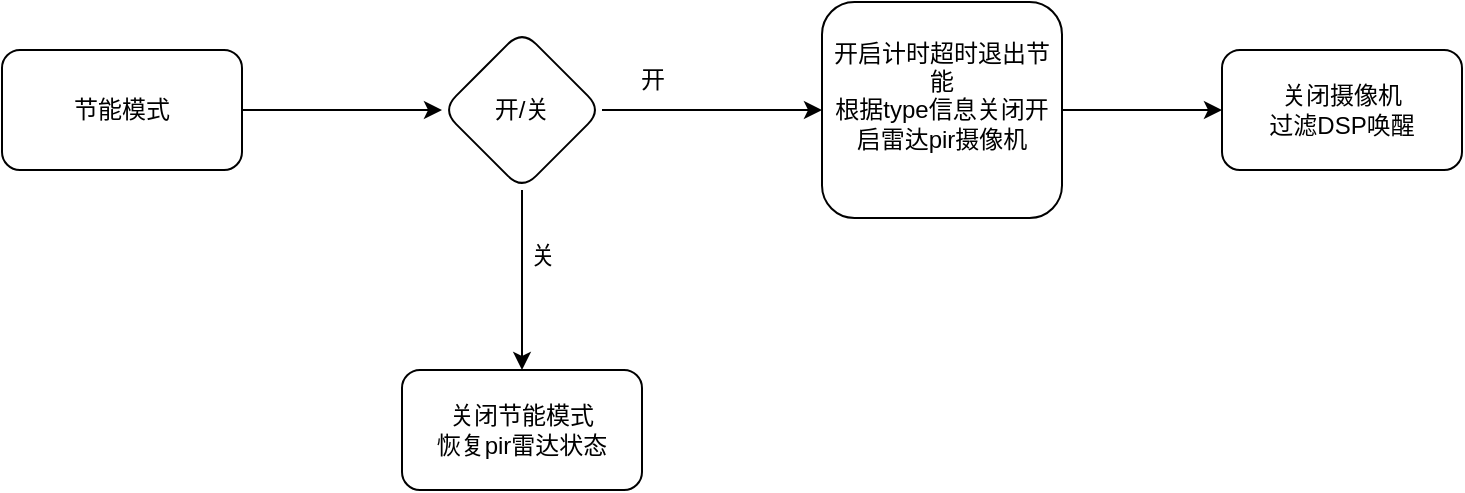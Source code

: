 <mxfile version="22.1.16" type="github">
  <diagram name="第 1 页" id="y4MLylSLRwy-ajHNfm4o">
    <mxGraphModel dx="1042" dy="535" grid="1" gridSize="10" guides="1" tooltips="1" connect="1" arrows="1" fold="1" page="1" pageScale="1" pageWidth="1100" pageHeight="850" math="0" shadow="0">
      <root>
        <mxCell id="0" />
        <mxCell id="1" parent="0" />
        <mxCell id="5llyP0SeZ6Wndcgpn9Bf-3" value="" style="edgeStyle=orthogonalEdgeStyle;rounded=0;orthogonalLoop=1;jettySize=auto;html=1;" edge="1" parent="1" source="5llyP0SeZ6Wndcgpn9Bf-1" target="5llyP0SeZ6Wndcgpn9Bf-2">
          <mxGeometry relative="1" as="geometry" />
        </mxCell>
        <mxCell id="5llyP0SeZ6Wndcgpn9Bf-1" value="节能模式" style="rounded=1;whiteSpace=wrap;html=1;" vertex="1" parent="1">
          <mxGeometry x="40" y="40" width="120" height="60" as="geometry" />
        </mxCell>
        <mxCell id="5llyP0SeZ6Wndcgpn9Bf-5" value="" style="edgeStyle=orthogonalEdgeStyle;rounded=0;orthogonalLoop=1;jettySize=auto;html=1;" edge="1" parent="1" source="5llyP0SeZ6Wndcgpn9Bf-2" target="5llyP0SeZ6Wndcgpn9Bf-4">
          <mxGeometry relative="1" as="geometry" />
        </mxCell>
        <mxCell id="5llyP0SeZ6Wndcgpn9Bf-8" value="" style="edgeStyle=orthogonalEdgeStyle;rounded=0;orthogonalLoop=1;jettySize=auto;html=1;" edge="1" parent="1" source="5llyP0SeZ6Wndcgpn9Bf-2" target="5llyP0SeZ6Wndcgpn9Bf-7">
          <mxGeometry relative="1" as="geometry" />
        </mxCell>
        <mxCell id="5llyP0SeZ6Wndcgpn9Bf-2" value="开/关" style="rhombus;whiteSpace=wrap;html=1;rounded=1;" vertex="1" parent="1">
          <mxGeometry x="260" y="30" width="80" height="80" as="geometry" />
        </mxCell>
        <mxCell id="5llyP0SeZ6Wndcgpn9Bf-11" value="" style="edgeStyle=orthogonalEdgeStyle;rounded=0;orthogonalLoop=1;jettySize=auto;html=1;" edge="1" parent="1" source="5llyP0SeZ6Wndcgpn9Bf-4" target="5llyP0SeZ6Wndcgpn9Bf-10">
          <mxGeometry relative="1" as="geometry" />
        </mxCell>
        <mxCell id="5llyP0SeZ6Wndcgpn9Bf-4" value="开启计时超时退出节能&lt;br&gt;根据type信息关闭开启雷达pir摄像机&lt;br&gt;&lt;br&gt;" style="whiteSpace=wrap;html=1;rounded=1;" vertex="1" parent="1">
          <mxGeometry x="450" y="16" width="120" height="108" as="geometry" />
        </mxCell>
        <mxCell id="5llyP0SeZ6Wndcgpn9Bf-6" value="开" style="text;html=1;align=center;verticalAlign=middle;resizable=0;points=[];autosize=1;strokeColor=none;fillColor=none;" vertex="1" parent="1">
          <mxGeometry x="345" y="40" width="40" height="30" as="geometry" />
        </mxCell>
        <mxCell id="5llyP0SeZ6Wndcgpn9Bf-7" value="关闭节能模式&lt;br&gt;恢复pir雷达状态" style="whiteSpace=wrap;html=1;rounded=1;" vertex="1" parent="1">
          <mxGeometry x="240" y="200" width="120" height="60" as="geometry" />
        </mxCell>
        <mxCell id="5llyP0SeZ6Wndcgpn9Bf-9" value="关" style="text;html=1;align=center;verticalAlign=middle;resizable=0;points=[];autosize=1;strokeColor=none;fillColor=none;" vertex="1" parent="1">
          <mxGeometry x="290" y="128" width="40" height="30" as="geometry" />
        </mxCell>
        <mxCell id="5llyP0SeZ6Wndcgpn9Bf-10" value="关闭摄像机&lt;br&gt;过滤DSP唤醒" style="whiteSpace=wrap;html=1;rounded=1;" vertex="1" parent="1">
          <mxGeometry x="650" y="40" width="120" height="60" as="geometry" />
        </mxCell>
      </root>
    </mxGraphModel>
  </diagram>
</mxfile>
